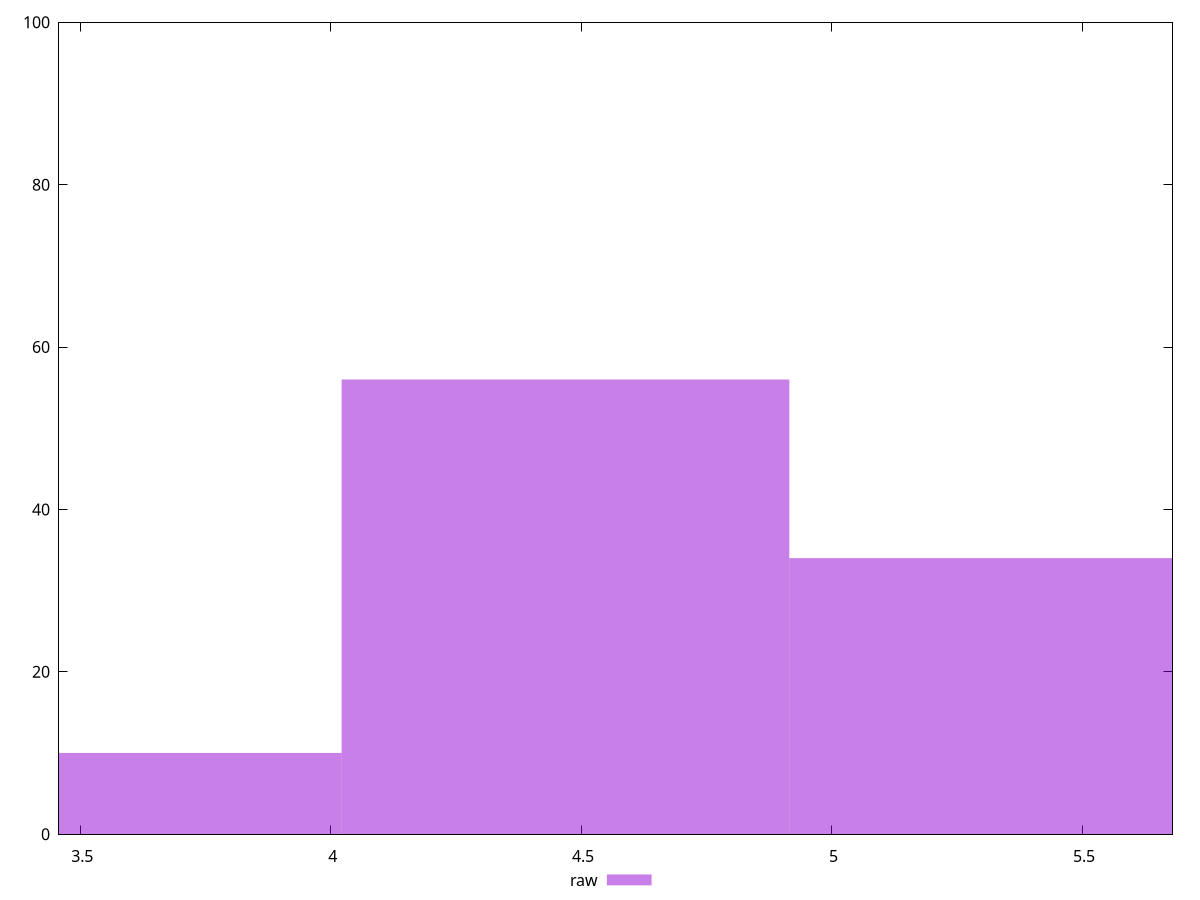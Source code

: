 reset

$raw <<EOF
5.36253370297768 34
3.5750224686517864 10
4.4687780858147335 56
EOF

set key outside below
set boxwidth 0.8937556171629466
set xrange [3.4577:5.680599999999999]
set yrange [0:100]
set style fill transparent solid 0.5 noborder
set terminal svg size 640, 490 enhanced background rgb 'white'
set output "report_00007_2020-12-11T15:55:29.892Z/network-server-latency/samples/pages+cached+noexternal+nofonts+nosvg+noimg+nocss+nojs/raw/histogram.svg"

plot $raw title "raw" with boxes

reset
